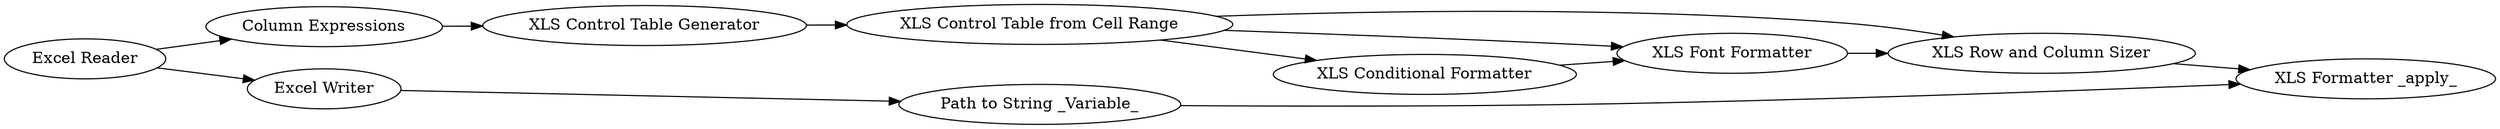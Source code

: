 digraph {
	"-1950059866034385314_108" [label="XLS Control Table Generator"]
	"-1950059866034385314_125" [label="Path to String _Variable_"]
	"-1950059866034385314_127" [label="Excel Reader"]
	"-1950059866034385314_113" [label="XLS Row and Column Sizer"]
	"-1950059866034385314_110" [label="XLS Control Table from Cell Range"]
	"-1950059866034385314_109" [label="XLS Formatter _apply_"]
	"-1950059866034385314_102" [label="XLS Font Formatter"]
	"-1950059866034385314_111" [label="Column Expressions"]
	"-1950059866034385314_133" [label="Excel Writer"]
	"-1950059866034385314_105" [label="XLS Conditional Formatter"]
	"-1950059866034385314_133" -> "-1950059866034385314_125"
	"-1950059866034385314_113" -> "-1950059866034385314_109"
	"-1950059866034385314_111" -> "-1950059866034385314_108"
	"-1950059866034385314_127" -> "-1950059866034385314_111"
	"-1950059866034385314_102" -> "-1950059866034385314_113"
	"-1950059866034385314_110" -> "-1950059866034385314_105"
	"-1950059866034385314_110" -> "-1950059866034385314_102"
	"-1950059866034385314_127" -> "-1950059866034385314_133"
	"-1950059866034385314_108" -> "-1950059866034385314_110"
	"-1950059866034385314_110" -> "-1950059866034385314_113"
	"-1950059866034385314_105" -> "-1950059866034385314_102"
	"-1950059866034385314_125" -> "-1950059866034385314_109"
	rankdir=LR
}
